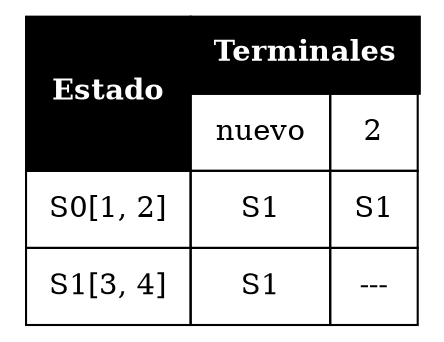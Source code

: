 digraph G {
N_1[shape=none label = <
<TABLE border="0" cellspacing="0" cellpadding="10" style="collapse">
<TR >
<TD rowspan="2" colspan="1" border="1" bgcolor="black"><b><font color="White">Estado</font></b></TD>
<TD colspan="50" border="1" bgcolor="black"><b><font color="White">Terminales</font></b></TD>
</TR>
<TR>
<TD border="1">nuevo</TD>
<TD border="1">2</TD>
</TR>
<TR>
<TD border="1">S0[1, 2]</TD>
<TD border="1">S1</TD>
<TD border="1">S1</TD>
</TR>
<TR>
<TD border="1">S1[3, 4]</TD>
<TD border="1">S1</TD>
<TD border="1">---</TD>
</TR>
</TABLE>>];}
